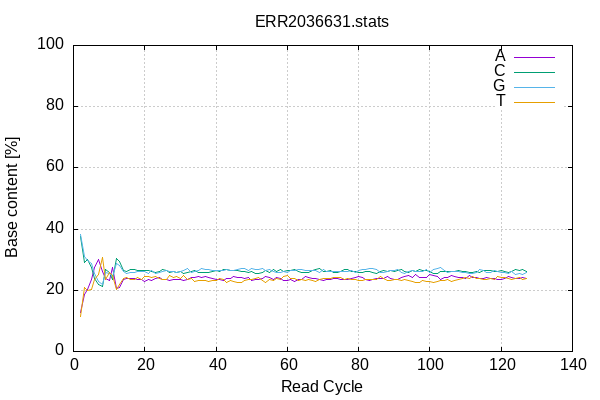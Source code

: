 
            set terminal png size 600,400 truecolor
            set output "ERR2036631-acgt-cycles.png"
            set grid xtics ytics y2tics back lc rgb "#cccccc"
            set style line 1 linecolor rgb "green"
            set style line 2 linecolor rgb "red"
            set style line 3 linecolor rgb "black"
            set style line 4 linecolor rgb "blue"
            set style increment user
            set ylabel "Base content [%]"
            set xlabel "Read Cycle"
            set yrange [0:100]
            set title "ERR2036631.stats" noenhanced
            plot '-' w l ti 'A', '-' w l ti 'C', '-' w l ti 'G', '-' w l ti 'T'
        2	12.62
3	18.72
4	20.21
5	23.48
6	27.33
7	30.10
8	26.24
9	23.92
10	23.07
11	27.51
12	20.55
13	20.90
14	23.63
15	24.00
16	23.79
17	23.77
18	23.61
19	23.64
20	22.91
21	23.60
22	23.26
23	23.89
24	24.32
25	23.62
26	23.40
27	23.32
28	23.39
29	23.67
30	23.64
31	23.21
32	23.55
33	24.05
34	24.22
35	24.36
36	24.14
37	24.51
38	24.26
39	23.89
40	23.55
41	23.63
42	23.25
43	23.70
44	23.88
45	24.36
46	24.11
47	24.25
48	23.73
49	24.22
50	23.09
51	23.63
52	23.59
53	23.77
54	24.51
55	24.17
56	23.60
57	24.26
58	24.00
59	23.21
60	23.06
61	23.37
62	22.99
63	23.67
64	23.66
65	24.54
66	24.10
67	23.84
68	23.83
69	23.63
70	23.34
71	23.68
72	23.52
73	23.78
74	23.91
75	23.65
76	23.69
77	23.42
78	23.85
79	24.26
80	24.36
81	24.22
82	23.48
83	23.27
84	23.39
85	23.92
86	23.71
87	23.80
88	24.42
89	23.90
90	23.55
91	23.51
92	24.34
93	24.51
94	24.68
95	24.11
96	25.10
97	24.33
98	24.21
99	24.10
100	25.17
101	24.95
102	24.55
103	23.55
104	24.30
105	24.34
106	24.92
107	24.50
108	24.08
109	24.23
110	24.01
111	24.81
112	24.12
113	24.06
114	23.75
115	23.94
116	24.17
117	23.73
118	23.93
119	23.47
120	23.62
121	23.98
122	24.56
123	24.05
124	23.99
125	23.75
126	24.13
127	23.95
end
2	37.64
3	29.15
4	30.02
5	27.59
6	23.77
7	21.75
8	21.20
9	26.76
10	25.73
11	23.39
12	30.31
13	29.30
14	26.60
15	26.26
16	26.69
17	26.78
18	26.35
19	26.44
20	26.50
21	26.44
22	26.14
23	25.95
24	26.03
25	26.77
26	26.45
27	25.93
28	26.16
29	25.81
30	26.30
31	25.61
32	25.77
33	26.19
34	26.56
35	25.92
36	25.83
37	25.73
38	25.97
39	26.25
40	26.61
41	26.03
42	26.82
43	26.91
44	26.38
45	26.35
46	26.32
47	25.99
48	26.20
49	25.71
50	26.24
51	25.62
52	25.58
53	25.83
54	26.33
55	25.66
56	26.91
57	26.13
58	26.72
59	26.17
60	26.37
61	26.32
62	26.89
63	26.11
64	25.95
65	25.73
66	25.94
67	26.49
68	26.76
69	27.18
70	26.09
71	26.07
72	26.42
73	25.82
74	25.86
75	25.99
76	26.64
77	26.71
78	26.01
79	26.30
80	25.90
81	25.74
82	26.14
83	26.12
84	25.77
85	25.62
86	25.99
87	26.40
88	26.25
89	26.35
90	26.16
91	26.34
92	26.73
93	26.26
94	25.90
95	26.49
96	26.10
97	26.87
98	26.38
99	26.34
100	26.01
101	25.54
102	25.49
103	26.03
104	26.07
105	26.13
106	26.01
107	26.08
108	26.46
109	26.08
110	26.09
111	25.90
112	25.97
113	26.15
114	25.88
115	26.35
116	26.49
117	26.61
118	26.08
119	26.01
120	26.46
121	26.07
122	25.90
123	26.15
124	26.91
125	26.55
126	26.95
127	26.14
end
2	38.18
3	31.13
4	29.70
5	28.61
6	25.44
7	22.98
8	21.94
9	25.66
10	25.33
11	24.38
12	28.77
13	28.06
14	26.04
15	25.42
16	25.87
17	25.97
18	26.01
19	26.29
20	26.21
21	25.45
22	26.48
23	25.60
24	25.79
25	26.01
26	26.47
27	25.99
28	26.26
29	25.97
30	26.09
31	26.45
32	26.99
33	25.90
34	26.22
35	26.55
36	26.98
37	26.67
38	26.80
39	26.60
40	26.49
41	26.42
42	26.41
43	26.69
44	26.58
45	26.46
46	26.94
47	27.09
48	26.97
49	26.40
50	27.09
51	26.95
52	26.75
53	27.08
54	26.61
55	26.65
56	26.23
57	25.85
58	25.77
59	26.13
60	25.89
61	26.33
62	26.32
63	26.96
64	26.79
65	26.43
66	26.40
67	26.43
68	26.43
69	25.79
70	26.70
71	26.29
72	26.19
73	26.15
74	26.18
75	26.05
76	26.17
77	26.06
78	26.54
79	25.89
80	26.48
81	26.77
82	26.96
83	27.19
84	27.18
85	26.78
86	25.90
87	25.82
88	26.00
89	26.41
90	26.63
91	26.73
92	25.75
93	25.65
94	26.23
95	26.55
96	26.16
97	26.28
98	26.28
99	26.79
100	25.92
101	26.94
102	27.12
103	27.30
104	26.31
105	25.87
106	26.08
107	26.20
108	26.03
109	25.96
110	25.72
111	25.41
112	25.35
113	25.96
114	26.64
115	26.31
116	25.76
117	25.80
118	26.43
119	26.04
120	25.69
121	25.78
122	25.56
123	26.24
124	25.21
125	25.57
126	25.28
127	25.92
end
2	11.55
3	20.99
4	20.07
5	20.32
6	23.47
7	25.17
8	30.62
9	23.67
10	25.87
11	24.72
12	20.37
13	21.74
14	23.73
15	24.31
16	23.65
17	23.48
18	24.04
19	23.63
20	24.38
21	24.52
22	24.12
23	24.56
24	23.87
25	23.60
26	23.68
27	24.75
28	24.19
29	24.55
30	23.97
31	24.73
32	23.69
33	23.86
34	22.99
35	23.17
36	23.06
37	23.09
38	22.97
39	23.26
40	23.35
41	23.92
42	23.52
43	22.70
44	23.15
45	22.83
46	22.63
47	22.67
48	23.10
49	23.68
50	23.58
51	23.79
52	24.08
53	23.32
54	22.55
55	23.52
56	23.26
57	23.75
58	23.50
59	24.48
60	24.68
61	23.99
62	23.81
63	23.26
64	23.61
65	23.29
66	23.56
67	23.24
68	22.98
69	23.40
70	23.86
71	23.95
72	23.87
73	24.25
74	24.04
75	24.30
76	23.51
77	23.80
78	23.61
79	23.55
80	23.26
81	23.27
82	23.43
83	23.42
84	23.66
85	23.68
86	24.40
87	23.98
88	23.33
89	23.34
90	23.66
91	23.41
92	23.18
93	23.59
94	23.18
95	22.85
96	22.65
97	22.53
98	23.13
99	22.77
100	22.90
101	22.57
102	22.84
103	23.12
104	23.33
105	23.67
106	23.00
107	23.21
108	23.43
109	23.72
110	24.18
111	23.88
112	24.55
113	23.84
114	23.73
115	23.40
116	23.58
117	23.87
118	23.57
119	24.48
120	24.22
121	24.18
122	23.98
123	23.56
124	23.88
125	24.14
126	23.64
127	23.99
end
